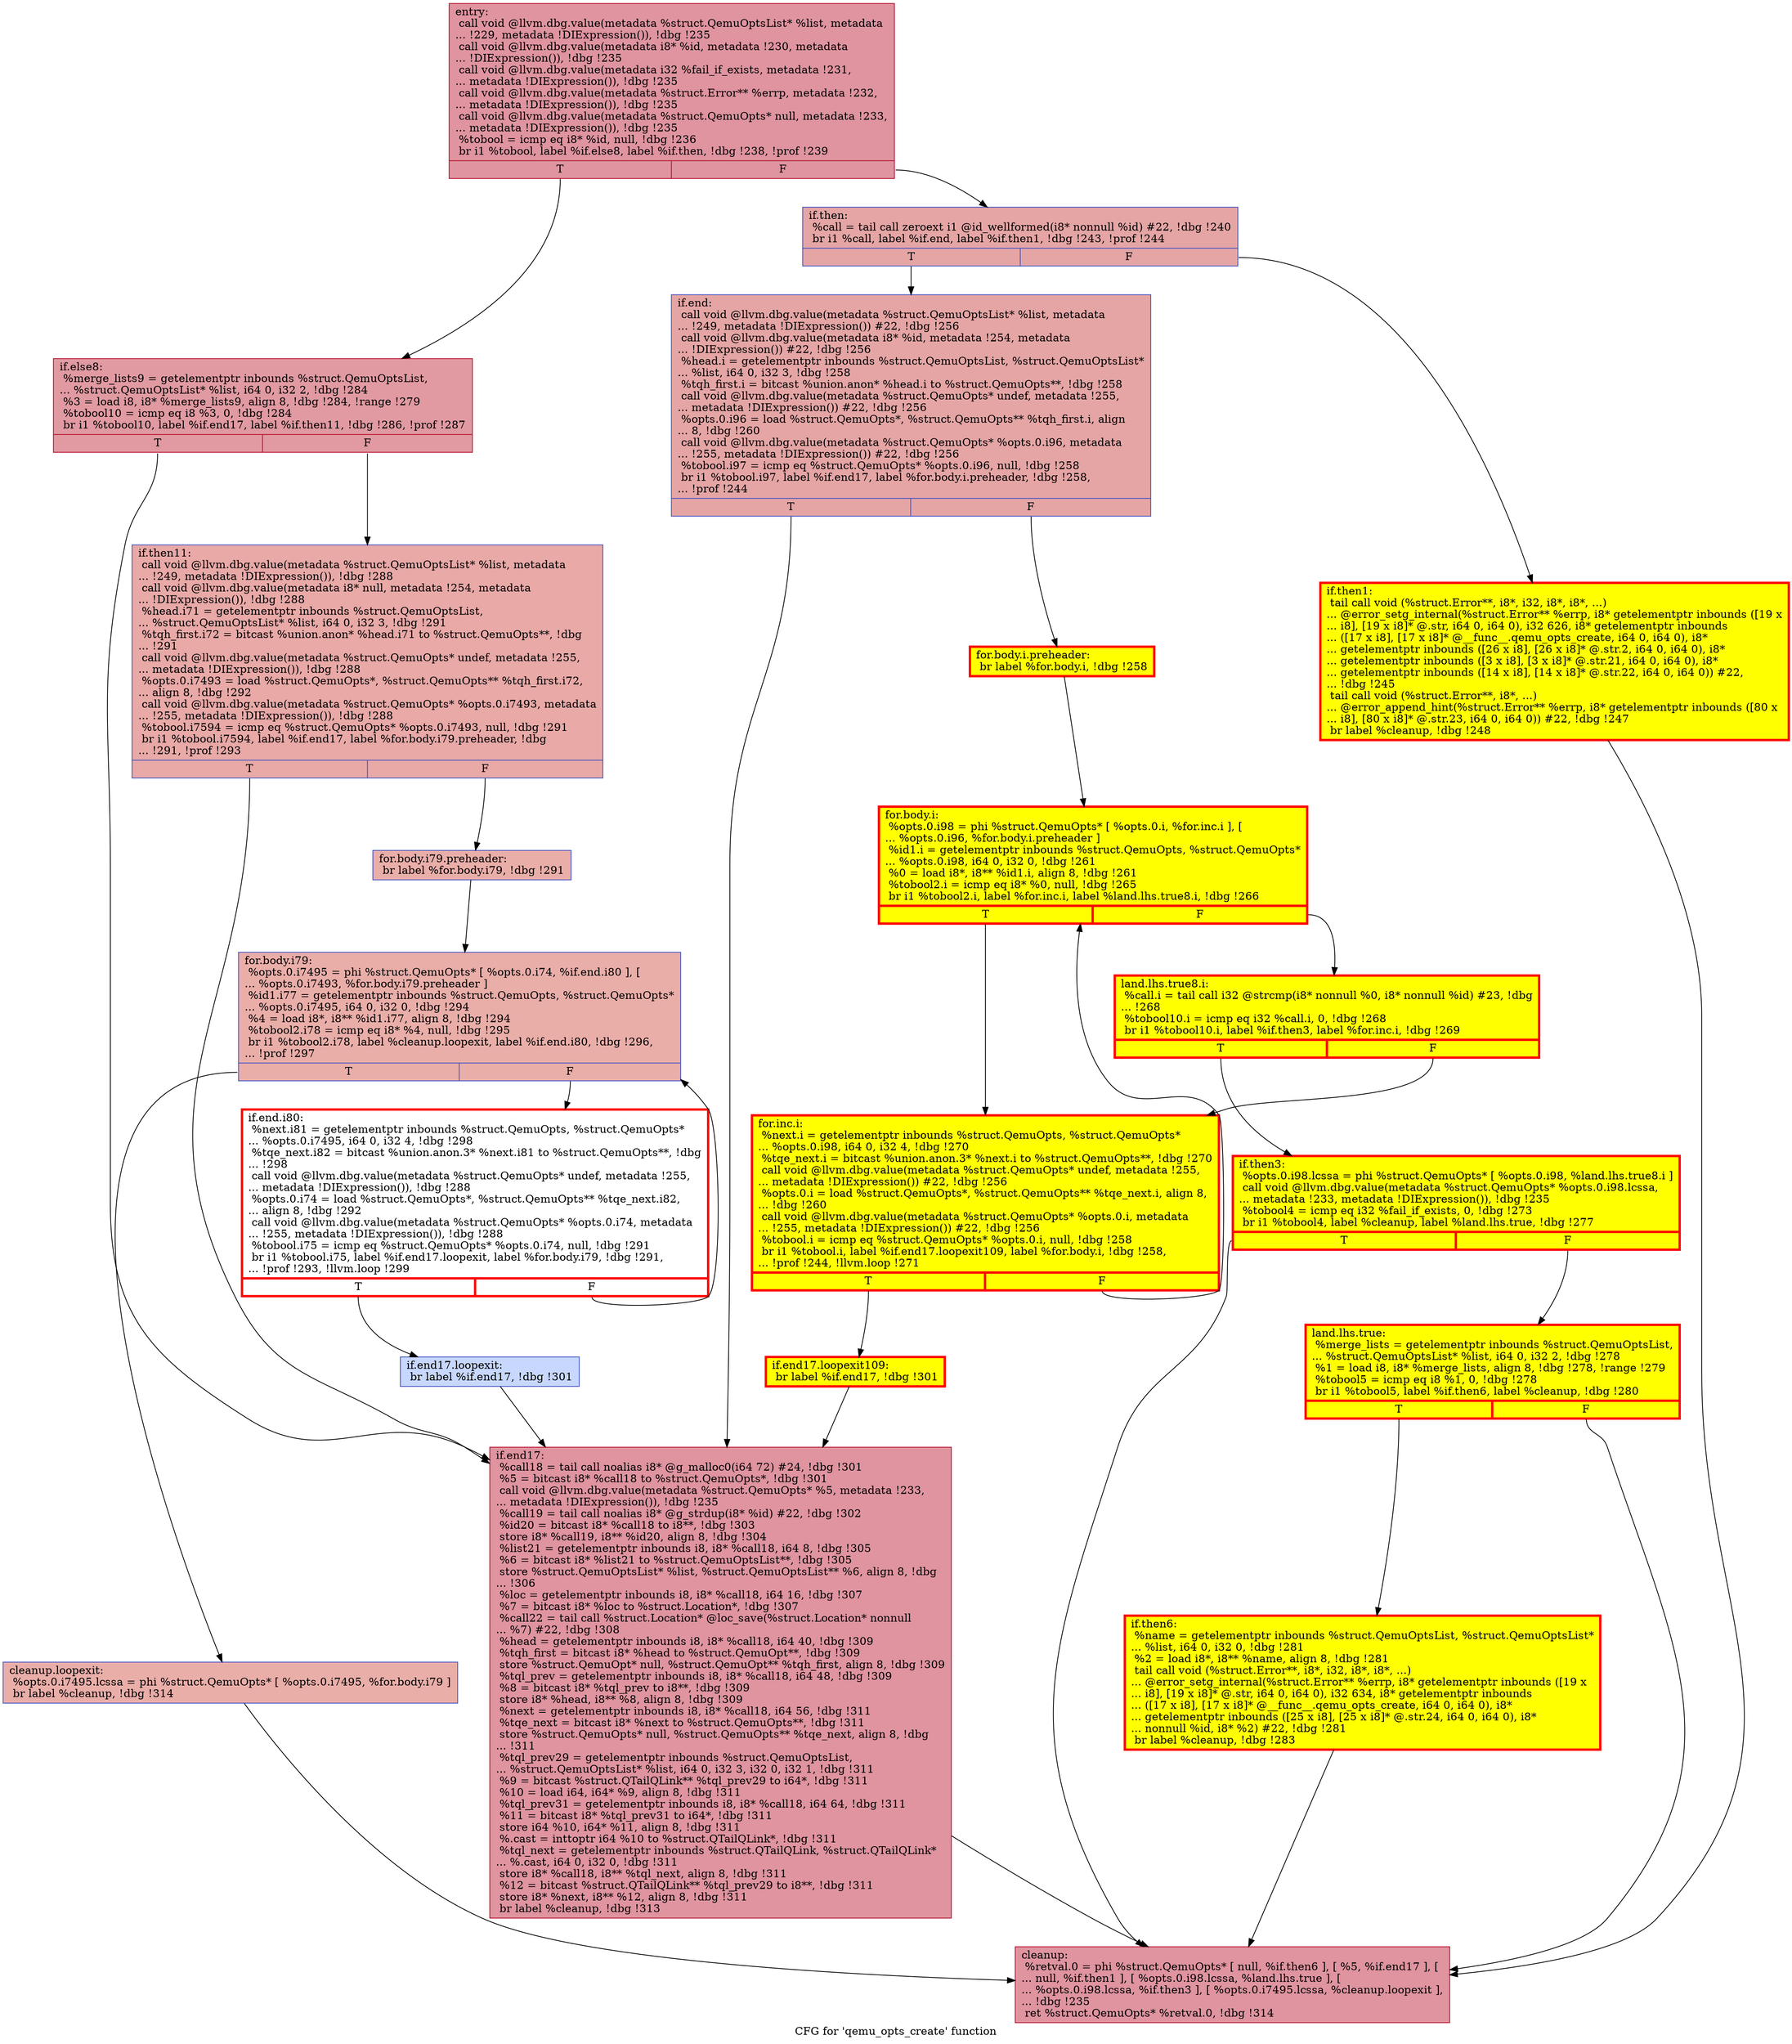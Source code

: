 digraph "CFG for 'qemu_opts_create' function" {
	label="CFG for 'qemu_opts_create' function";

	Node0x55ef422193d0 [shape=record,color="#b70d28ff", style=filled, fillcolor="#b70d2870",label="{entry:\l  call void @llvm.dbg.value(metadata %struct.QemuOptsList* %list, metadata\l... !229, metadata !DIExpression()), !dbg !235\l  call void @llvm.dbg.value(metadata i8* %id, metadata !230, metadata\l... !DIExpression()), !dbg !235\l  call void @llvm.dbg.value(metadata i32 %fail_if_exists, metadata !231,\l... metadata !DIExpression()), !dbg !235\l  call void @llvm.dbg.value(metadata %struct.Error** %errp, metadata !232,\l... metadata !DIExpression()), !dbg !235\l  call void @llvm.dbg.value(metadata %struct.QemuOpts* null, metadata !233,\l... metadata !DIExpression()), !dbg !235\l  %tobool = icmp eq i8* %id, null, !dbg !236\l  br i1 %tobool, label %if.else8, label %if.then, !dbg !238, !prof !239\l|{<s0>T|<s1>F}}"];
	Node0x55ef422193d0:s0 -> Node0x55ef4221e340;
	Node0x55ef422193d0:s1 -> Node0x55ef4221e2a0;
	Node0x55ef4221e2a0 [shape=record,color="#3d50c3ff", style=filled, fillcolor="#c5333470",label="{if.then:                                          \l  %call = tail call zeroext i1 @id_wellformed(i8* nonnull %id) #22, !dbg !240\l  br i1 %call, label %if.end, label %if.then1, !dbg !243, !prof !244\l|{<s0>T|<s1>F}}"];
	Node0x55ef4221e2a0:s0 -> Node0x55ef4221e770;
	Node0x55ef4221e2a0:s1 -> Node0x55ef4221e700;
	Node0x55ef4221e700 [shape=record,penwidth=3.0, style="filled", color="red", fillcolor="yellow",label="{if.then1:                                         \l  tail call void (%struct.Error**, i8*, i32, i8*, i8*, ...)\l... @error_setg_internal(%struct.Error** %errp, i8* getelementptr inbounds ([19 x\l... i8], [19 x i8]* @.str, i64 0, i64 0), i32 626, i8* getelementptr inbounds\l... ([17 x i8], [17 x i8]* @__func__.qemu_opts_create, i64 0, i64 0), i8*\l... getelementptr inbounds ([26 x i8], [26 x i8]* @.str.2, i64 0, i64 0), i8*\l... getelementptr inbounds ([3 x i8], [3 x i8]* @.str.21, i64 0, i64 0), i8*\l... getelementptr inbounds ([14 x i8], [14 x i8]* @.str.22, i64 0, i64 0)) #22,\l... !dbg !245\l  tail call void (%struct.Error**, i8*, ...)\l... @error_append_hint(%struct.Error** %errp, i8* getelementptr inbounds ([80 x\l... i8], [80 x i8]* @.str.23, i64 0, i64 0)) #22, !dbg !247\l  br label %cleanup, !dbg !248\l}"];
	Node0x55ef4221e700 -> Node0x55ef4221edb0;
	Node0x55ef4221e770 [shape=record,color="#3d50c3ff", style=filled, fillcolor="#c5333470",label="{if.end:                                           \l  call void @llvm.dbg.value(metadata %struct.QemuOptsList* %list, metadata\l... !249, metadata !DIExpression()) #22, !dbg !256\l  call void @llvm.dbg.value(metadata i8* %id, metadata !254, metadata\l... !DIExpression()) #22, !dbg !256\l  %head.i = getelementptr inbounds %struct.QemuOptsList, %struct.QemuOptsList*\l... %list, i64 0, i32 3, !dbg !258\l  %tqh_first.i = bitcast %union.anon* %head.i to %struct.QemuOpts**, !dbg !258\l  call void @llvm.dbg.value(metadata %struct.QemuOpts* undef, metadata !255,\l... metadata !DIExpression()) #22, !dbg !256\l  %opts.0.i96 = load %struct.QemuOpts*, %struct.QemuOpts** %tqh_first.i, align\l... 8, !dbg !260\l  call void @llvm.dbg.value(metadata %struct.QemuOpts* %opts.0.i96, metadata\l... !255, metadata !DIExpression()) #22, !dbg !256\l  %tobool.i97 = icmp eq %struct.QemuOpts* %opts.0.i96, null, !dbg !258\l  br i1 %tobool.i97, label %if.end17, label %for.body.i.preheader, !dbg !258,\l... !prof !244\l|{<s0>T|<s1>F}}"];
	Node0x55ef4221e770:s0 -> Node0x55ef4221e2f0;
	Node0x55ef4221e770:s1 -> Node0x55ef42223b20;
	Node0x55ef42223b20 [shape=record,penwidth=3.0, style="filled", color="red", fillcolor="yellow",label="{for.body.i.preheader:                             \l  br label %for.body.i, !dbg !258\l}"];
	Node0x55ef42223b20 -> Node0x55ef421e7dd0;
	Node0x55ef421e7dd0 [shape=record,penwidth=3.0, style="filled", color="red", fillcolor="yellow",label="{for.body.i:                                       \l  %opts.0.i98 = phi %struct.QemuOpts* [ %opts.0.i, %for.inc.i ], [\l... %opts.0.i96, %for.body.i.preheader ]\l  %id1.i = getelementptr inbounds %struct.QemuOpts, %struct.QemuOpts*\l... %opts.0.i98, i64 0, i32 0, !dbg !261\l  %0 = load i8*, i8** %id1.i, align 8, !dbg !261\l  %tobool2.i = icmp eq i8* %0, null, !dbg !265\l  br i1 %tobool2.i, label %for.inc.i, label %land.lhs.true8.i, !dbg !266\l|{<s0>T|<s1>F}}"];
	Node0x55ef421e7dd0:s0 -> Node0x55ef422b84b0;
	Node0x55ef421e7dd0:s1 -> Node0x55ef421b17c0;
	Node0x55ef421b17c0 [shape=record,penwidth=3.0, style="filled", color="red", fillcolor="yellow",label="{land.lhs.true8.i:                                 \l  %call.i = tail call i32 @strcmp(i8* nonnull %0, i8* nonnull %id) #23, !dbg\l... !268\l  %tobool10.i = icmp eq i32 %call.i, 0, !dbg !268\l  br i1 %tobool10.i, label %if.then3, label %for.inc.i, !dbg !269\l|{<s0>T|<s1>F}}"];
	Node0x55ef421b17c0:s0 -> Node0x55ef42221000;
	Node0x55ef421b17c0:s1 -> Node0x55ef422b84b0;
	Node0x55ef422b84b0 [shape=record,penwidth=3.0, style="filled", color="red", fillcolor="yellow",label="{for.inc.i:                                        \l  %next.i = getelementptr inbounds %struct.QemuOpts, %struct.QemuOpts*\l... %opts.0.i98, i64 0, i32 4, !dbg !270\l  %tqe_next.i = bitcast %union.anon.3* %next.i to %struct.QemuOpts**, !dbg !270\l  call void @llvm.dbg.value(metadata %struct.QemuOpts* undef, metadata !255,\l... metadata !DIExpression()) #22, !dbg !256\l  %opts.0.i = load %struct.QemuOpts*, %struct.QemuOpts** %tqe_next.i, align 8,\l... !dbg !260\l  call void @llvm.dbg.value(metadata %struct.QemuOpts* %opts.0.i, metadata\l... !255, metadata !DIExpression()) #22, !dbg !256\l  %tobool.i = icmp eq %struct.QemuOpts* %opts.0.i, null, !dbg !258\l  br i1 %tobool.i, label %if.end17.loopexit109, label %for.body.i, !dbg !258,\l... !prof !244, !llvm.loop !271\l|{<s0>T|<s1>F}}"];
	Node0x55ef422b84b0:s0 -> Node0x55ef422c1b70;
	Node0x55ef422b84b0:s1 -> Node0x55ef421e7dd0;
	Node0x55ef42221000 [shape=record,penwidth=3.0, style="filled", color="red", fillcolor="yellow",label="{if.then3:                                         \l  %opts.0.i98.lcssa = phi %struct.QemuOpts* [ %opts.0.i98, %land.lhs.true8.i ]\l  call void @llvm.dbg.value(metadata %struct.QemuOpts* %opts.0.i98.lcssa,\l... metadata !233, metadata !DIExpression()), !dbg !235\l  %tobool4 = icmp eq i32 %fail_if_exists, 0, !dbg !273\l  br i1 %tobool4, label %cleanup, label %land.lhs.true, !dbg !277\l|{<s0>T|<s1>F}}"];
	Node0x55ef42221000:s0 -> Node0x55ef4221edb0;
	Node0x55ef42221000:s1 -> Node0x55ef42221620;
	Node0x55ef42221620 [shape=record,penwidth=3.0, style="filled", color="red", fillcolor="yellow",label="{land.lhs.true:                                    \l  %merge_lists = getelementptr inbounds %struct.QemuOptsList,\l... %struct.QemuOptsList* %list, i64 0, i32 2, !dbg !278\l  %1 = load i8, i8* %merge_lists, align 8, !dbg !278, !range !279\l  %tobool5 = icmp eq i8 %1, 0, !dbg !278\l  br i1 %tobool5, label %if.then6, label %cleanup, !dbg !280\l|{<s0>T|<s1>F}}"];
	Node0x55ef42221620:s0 -> Node0x55ef42221510;
	Node0x55ef42221620:s1 -> Node0x55ef4221edb0;
	Node0x55ef42221510 [shape=record,penwidth=3.0, style="filled", color="red", fillcolor="yellow",label="{if.then6:                                         \l  %name = getelementptr inbounds %struct.QemuOptsList, %struct.QemuOptsList*\l... %list, i64 0, i32 0, !dbg !281\l  %2 = load i8*, i8** %name, align 8, !dbg !281\l  tail call void (%struct.Error**, i8*, i32, i8*, i8*, ...)\l... @error_setg_internal(%struct.Error** %errp, i8* getelementptr inbounds ([19 x\l... i8], [19 x i8]* @.str, i64 0, i64 0), i32 634, i8* getelementptr inbounds\l... ([17 x i8], [17 x i8]* @__func__.qemu_opts_create, i64 0, i64 0), i8*\l... getelementptr inbounds ([25 x i8], [25 x i8]* @.str.24, i64 0, i64 0), i8*\l... nonnull %id, i8* %2) #22, !dbg !281\l  br label %cleanup, !dbg !283\l}"];
	Node0x55ef42221510 -> Node0x55ef4221edb0;
	Node0x55ef4221e340 [shape=record,color="#b70d28ff", style=filled, fillcolor="#bb1b2c70",label="{if.else8:                                         \l  %merge_lists9 = getelementptr inbounds %struct.QemuOptsList,\l... %struct.QemuOptsList* %list, i64 0, i32 2, !dbg !284\l  %3 = load i8, i8* %merge_lists9, align 8, !dbg !284, !range !279\l  %tobool10 = icmp eq i8 %3, 0, !dbg !284\l  br i1 %tobool10, label %if.end17, label %if.then11, !dbg !286, !prof !287\l|{<s0>T|<s1>F}}"];
	Node0x55ef4221e340:s0 -> Node0x55ef4221e2f0;
	Node0x55ef4221e340:s1 -> Node0x55ef42221560;
	Node0x55ef42221560 [shape=record,color="#3d50c3ff", style=filled, fillcolor="#ca3b3770",label="{if.then11:                                        \l  call void @llvm.dbg.value(metadata %struct.QemuOptsList* %list, metadata\l... !249, metadata !DIExpression()), !dbg !288\l  call void @llvm.dbg.value(metadata i8* null, metadata !254, metadata\l... !DIExpression()), !dbg !288\l  %head.i71 = getelementptr inbounds %struct.QemuOptsList,\l... %struct.QemuOptsList* %list, i64 0, i32 3, !dbg !291\l  %tqh_first.i72 = bitcast %union.anon* %head.i71 to %struct.QemuOpts**, !dbg\l... !291\l  call void @llvm.dbg.value(metadata %struct.QemuOpts* undef, metadata !255,\l... metadata !DIExpression()), !dbg !288\l  %opts.0.i7493 = load %struct.QemuOpts*, %struct.QemuOpts** %tqh_first.i72,\l... align 8, !dbg !292\l  call void @llvm.dbg.value(metadata %struct.QemuOpts* %opts.0.i7493, metadata\l... !255, metadata !DIExpression()), !dbg !288\l  %tobool.i7594 = icmp eq %struct.QemuOpts* %opts.0.i7493, null, !dbg !291\l  br i1 %tobool.i7594, label %if.end17, label %for.body.i79.preheader, !dbg\l... !291, !prof !293\l|{<s0>T|<s1>F}}"];
	Node0x55ef42221560:s0 -> Node0x55ef4221e2f0;
	Node0x55ef42221560:s1 -> Node0x55ef424b6c30;
	Node0x55ef424b6c30 [shape=record,color="#3d50c3ff", style=filled, fillcolor="#d0473d70",label="{for.body.i79.preheader:                           \l  br label %for.body.i79, !dbg !291\l}"];
	Node0x55ef424b6c30 -> Node0x55ef422f1010;
	Node0x55ef422f1010 [shape=record,color="#3d50c3ff", style=filled, fillcolor="#d0473d70",label="{for.body.i79:                                     \l  %opts.0.i7495 = phi %struct.QemuOpts* [ %opts.0.i74, %if.end.i80 ], [\l... %opts.0.i7493, %for.body.i79.preheader ]\l  %id1.i77 = getelementptr inbounds %struct.QemuOpts, %struct.QemuOpts*\l... %opts.0.i7495, i64 0, i32 0, !dbg !294\l  %4 = load i8*, i8** %id1.i77, align 8, !dbg !294\l  %tobool2.i78 = icmp eq i8* %4, null, !dbg !295\l  br i1 %tobool2.i78, label %cleanup.loopexit, label %if.end.i80, !dbg !296,\l... !prof !297\l|{<s0>T|<s1>F}}"];
	Node0x55ef422f1010:s0 -> Node0x55ef42473d80;
	Node0x55ef422f1010:s1 -> Node0x55ef421ab380;
	Node0x55ef421ab380 [shape=record,penwidth=3.0, color="red",label="{if.end.i80:                                       \l  %next.i81 = getelementptr inbounds %struct.QemuOpts, %struct.QemuOpts*\l... %opts.0.i7495, i64 0, i32 4, !dbg !298\l  %tqe_next.i82 = bitcast %union.anon.3* %next.i81 to %struct.QemuOpts**, !dbg\l... !298\l  call void @llvm.dbg.value(metadata %struct.QemuOpts* undef, metadata !255,\l... metadata !DIExpression()), !dbg !288\l  %opts.0.i74 = load %struct.QemuOpts*, %struct.QemuOpts** %tqe_next.i82,\l... align 8, !dbg !292\l  call void @llvm.dbg.value(metadata %struct.QemuOpts* %opts.0.i74, metadata\l... !255, metadata !DIExpression()), !dbg !288\l  %tobool.i75 = icmp eq %struct.QemuOpts* %opts.0.i74, null, !dbg !291\l  br i1 %tobool.i75, label %if.end17.loopexit, label %for.body.i79, !dbg !291,\l... !prof !293, !llvm.loop !299\l|{<s0>T|<s1>F}}"];
	Node0x55ef421ab380:s0 -> Node0x55ef424b8130;
	Node0x55ef421ab380:s1 -> Node0x55ef422f1010;
	Node0x55ef424b8130 [shape=record,color="#3d50c3ff", style=filled, fillcolor="#81a4fb70",label="{if.end17.loopexit:                                \l  br label %if.end17, !dbg !301\l}"];
	Node0x55ef424b8130 -> Node0x55ef4221e2f0;
	Node0x55ef422c1b70 [shape=record,penwidth=3.0, style="filled", color="red", fillcolor="yellow",label="{if.end17.loopexit109:                             \l  br label %if.end17, !dbg !301\l}"];
	Node0x55ef422c1b70 -> Node0x55ef4221e2f0;
	Node0x55ef4221e2f0 [shape=record,color="#b70d28ff", style=filled, fillcolor="#b70d2870",label="{if.end17:                                         \l  %call18 = tail call noalias i8* @g_malloc0(i64 72) #24, !dbg !301\l  %5 = bitcast i8* %call18 to %struct.QemuOpts*, !dbg !301\l  call void @llvm.dbg.value(metadata %struct.QemuOpts* %5, metadata !233,\l... metadata !DIExpression()), !dbg !235\l  %call19 = tail call noalias i8* @g_strdup(i8* %id) #22, !dbg !302\l  %id20 = bitcast i8* %call18 to i8**, !dbg !303\l  store i8* %call19, i8** %id20, align 8, !dbg !304\l  %list21 = getelementptr inbounds i8, i8* %call18, i64 8, !dbg !305\l  %6 = bitcast i8* %list21 to %struct.QemuOptsList**, !dbg !305\l  store %struct.QemuOptsList* %list, %struct.QemuOptsList** %6, align 8, !dbg\l... !306\l  %loc = getelementptr inbounds i8, i8* %call18, i64 16, !dbg !307\l  %7 = bitcast i8* %loc to %struct.Location*, !dbg !307\l  %call22 = tail call %struct.Location* @loc_save(%struct.Location* nonnull\l... %7) #22, !dbg !308\l  %head = getelementptr inbounds i8, i8* %call18, i64 40, !dbg !309\l  %tqh_first = bitcast i8* %head to %struct.QemuOpt**, !dbg !309\l  store %struct.QemuOpt* null, %struct.QemuOpt** %tqh_first, align 8, !dbg !309\l  %tql_prev = getelementptr inbounds i8, i8* %call18, i64 48, !dbg !309\l  %8 = bitcast i8* %tql_prev to i8**, !dbg !309\l  store i8* %head, i8** %8, align 8, !dbg !309\l  %next = getelementptr inbounds i8, i8* %call18, i64 56, !dbg !311\l  %tqe_next = bitcast i8* %next to %struct.QemuOpts**, !dbg !311\l  store %struct.QemuOpts* null, %struct.QemuOpts** %tqe_next, align 8, !dbg\l... !311\l  %tql_prev29 = getelementptr inbounds %struct.QemuOptsList,\l... %struct.QemuOptsList* %list, i64 0, i32 3, i32 0, i32 1, !dbg !311\l  %9 = bitcast %struct.QTailQLink** %tql_prev29 to i64*, !dbg !311\l  %10 = load i64, i64* %9, align 8, !dbg !311\l  %tql_prev31 = getelementptr inbounds i8, i8* %call18, i64 64, !dbg !311\l  %11 = bitcast i8* %tql_prev31 to i64*, !dbg !311\l  store i64 %10, i64* %11, align 8, !dbg !311\l  %.cast = inttoptr i64 %10 to %struct.QTailQLink*, !dbg !311\l  %tql_next = getelementptr inbounds %struct.QTailQLink, %struct.QTailQLink*\l... %.cast, i64 0, i32 0, !dbg !311\l  store i8* %call18, i8** %tql_next, align 8, !dbg !311\l  %12 = bitcast %struct.QTailQLink** %tql_prev29 to i8**, !dbg !311\l  store i8* %next, i8** %12, align 8, !dbg !311\l  br label %cleanup, !dbg !313\l}"];
	Node0x55ef4221e2f0 -> Node0x55ef4221edb0;
	Node0x55ef42473d80 [shape=record,color="#3d50c3ff", style=filled, fillcolor="#d0473d70",label="{cleanup.loopexit:                                 \l  %opts.0.i7495.lcssa = phi %struct.QemuOpts* [ %opts.0.i7495, %for.body.i79 ]\l  br label %cleanup, !dbg !314\l}"];
	Node0x55ef42473d80 -> Node0x55ef4221edb0;
	Node0x55ef4221edb0 [shape=record,color="#b70d28ff", style=filled, fillcolor="#b70d2870",label="{cleanup:                                          \l  %retval.0 = phi %struct.QemuOpts* [ null, %if.then6 ], [ %5, %if.end17 ], [\l... null, %if.then1 ], [ %opts.0.i98.lcssa, %land.lhs.true ], [\l... %opts.0.i98.lcssa, %if.then3 ], [ %opts.0.i7495.lcssa, %cleanup.loopexit ],\l... !dbg !235\l  ret %struct.QemuOpts* %retval.0, !dbg !314\l}"];
}
